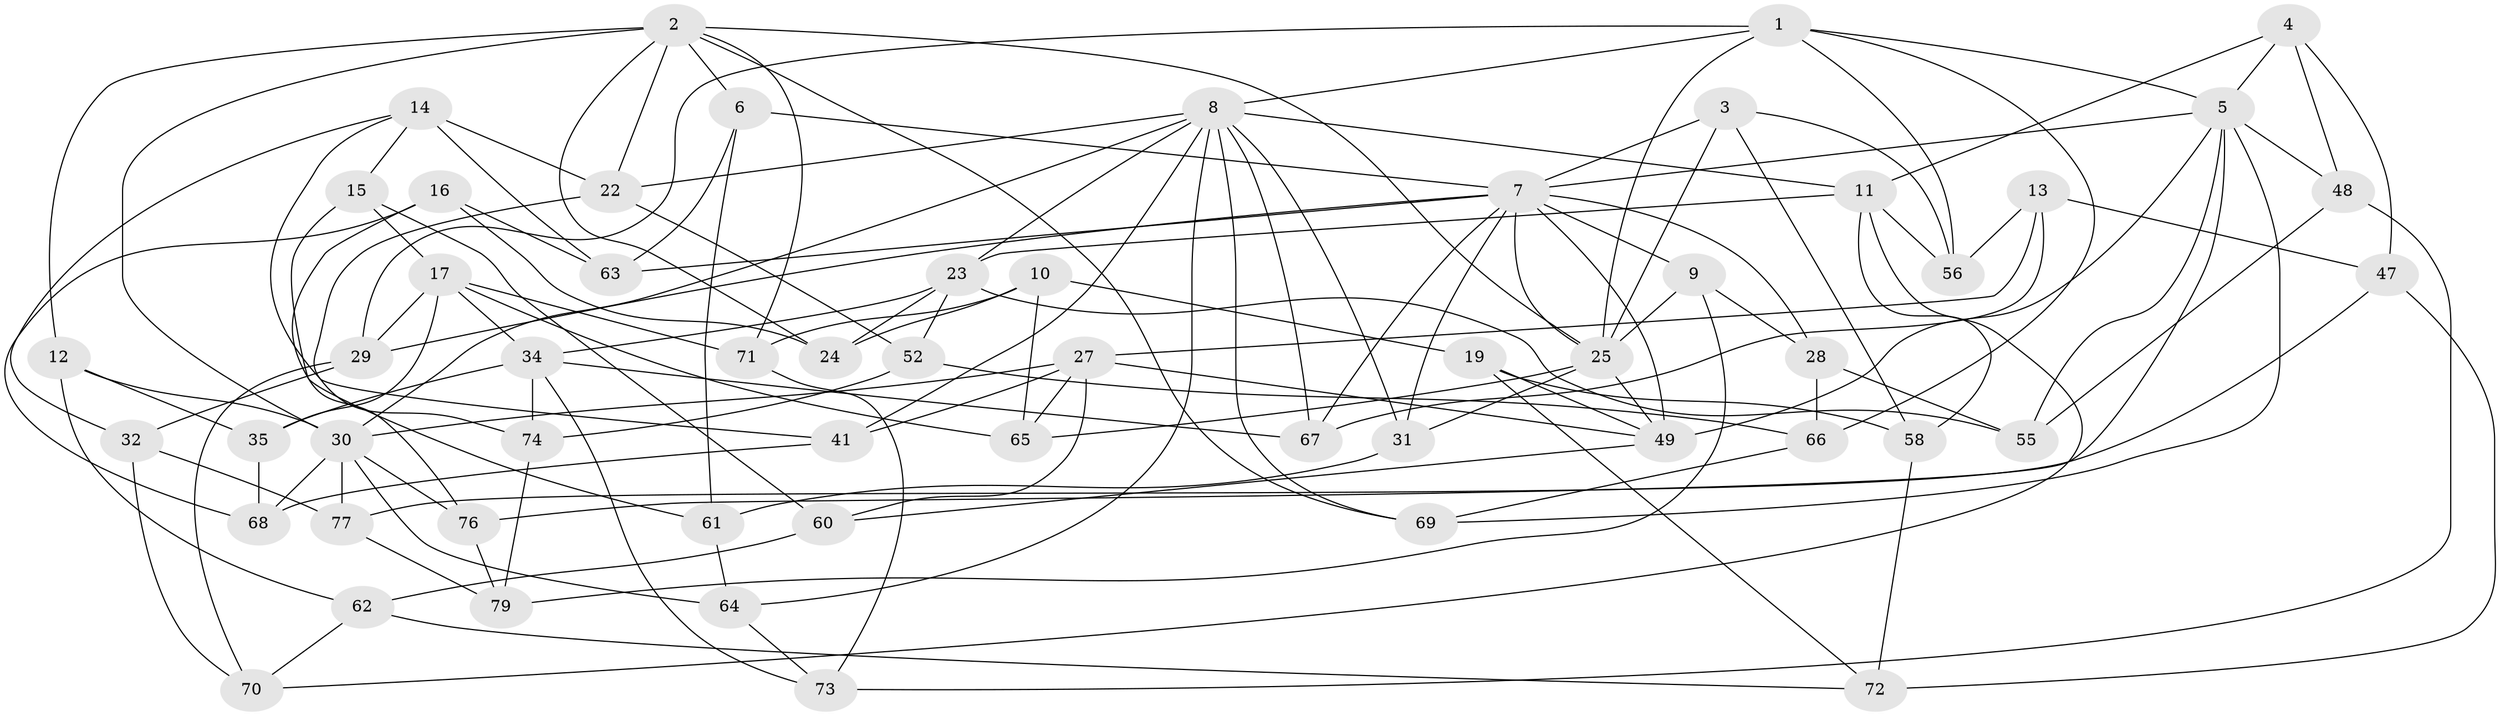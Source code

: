 // original degree distribution, {4: 1.0}
// Generated by graph-tools (version 1.1) at 2025/21/03/04/25 18:21:02]
// undirected, 56 vertices, 135 edges
graph export_dot {
graph [start="1"]
  node [color=gray90,style=filled];
  1 [super="+75"];
  2 [super="+21+18"];
  3;
  4;
  5 [super="+38"];
  6;
  7 [super="+20+37"];
  8 [super="+81+50+43"];
  9;
  10;
  11 [super="+36"];
  12;
  13;
  14 [super="+44"];
  15;
  16;
  17 [super="+53"];
  19;
  22 [super="+59"];
  23 [super="+57"];
  24;
  25 [super="+26"];
  27 [super="+45"];
  28;
  29 [super="+42"];
  30 [super="+39+33"];
  31;
  32;
  34 [super="+40"];
  35;
  41;
  47;
  48;
  49 [super="+78"];
  52;
  55;
  56;
  58;
  60;
  61;
  62;
  63;
  64;
  65;
  66;
  67;
  68;
  69;
  70;
  71;
  72;
  73;
  74;
  76;
  77;
  79;
  1 -- 66;
  1 -- 8;
  1 -- 5;
  1 -- 56;
  1 -- 29;
  1 -- 25;
  2 -- 71;
  2 -- 12;
  2 -- 24;
  2 -- 6;
  2 -- 22;
  2 -- 69;
  2 -- 30;
  2 -- 25;
  3 -- 58;
  3 -- 56;
  3 -- 25;
  3 -- 7;
  4 -- 47;
  4 -- 48;
  4 -- 11;
  4 -- 5;
  5 -- 76;
  5 -- 55;
  5 -- 48;
  5 -- 49;
  5 -- 69;
  5 -- 7;
  6 -- 61;
  6 -- 63;
  6 -- 7;
  7 -- 9;
  7 -- 49;
  7 -- 29 [weight=2];
  7 -- 67;
  7 -- 25;
  7 -- 28;
  7 -- 63;
  7 -- 31;
  8 -- 22;
  8 -- 69;
  8 -- 23;
  8 -- 41;
  8 -- 64;
  8 -- 30;
  8 -- 67;
  8 -- 11;
  8 -- 31;
  9 -- 25;
  9 -- 28;
  9 -- 79;
  10 -- 65;
  10 -- 24;
  10 -- 19;
  10 -- 71;
  11 -- 70;
  11 -- 56;
  11 -- 58;
  11 -- 23;
  12 -- 35;
  12 -- 62;
  12 -- 30;
  13 -- 47;
  13 -- 67;
  13 -- 56;
  13 -- 27;
  14 -- 22 [weight=2];
  14 -- 15;
  14 -- 32;
  14 -- 41;
  14 -- 63;
  15 -- 60;
  15 -- 61;
  15 -- 17;
  16 -- 24;
  16 -- 76;
  16 -- 68;
  16 -- 63;
  17 -- 65;
  17 -- 71;
  17 -- 35;
  17 -- 29;
  17 -- 34;
  19 -- 58;
  19 -- 72;
  19 -- 49;
  22 -- 52;
  22 -- 74;
  23 -- 24;
  23 -- 52;
  23 -- 55;
  23 -- 34;
  25 -- 31;
  25 -- 65;
  25 -- 49;
  27 -- 60;
  27 -- 49;
  27 -- 65;
  27 -- 41;
  27 -- 30;
  28 -- 66;
  28 -- 55;
  29 -- 70;
  29 -- 32;
  30 -- 64;
  30 -- 77;
  30 -- 68;
  30 -- 76;
  31 -- 61;
  32 -- 77;
  32 -- 70;
  34 -- 73;
  34 -- 74;
  34 -- 67;
  34 -- 35;
  35 -- 68;
  41 -- 68;
  47 -- 77;
  47 -- 72;
  48 -- 73;
  48 -- 55;
  49 -- 60;
  52 -- 66;
  52 -- 74;
  58 -- 72;
  60 -- 62;
  61 -- 64;
  62 -- 70;
  62 -- 72;
  64 -- 73;
  66 -- 69;
  71 -- 73;
  74 -- 79;
  76 -- 79;
  77 -- 79;
}
